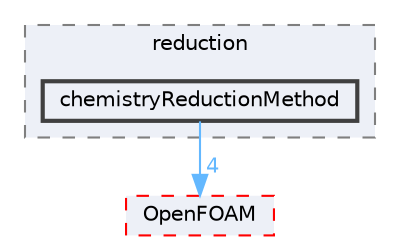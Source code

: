digraph "src/thermophysicalModels/chemistryModel/chemistryModel/TDACChemistryModel/reduction/chemistryReductionMethod"
{
 // LATEX_PDF_SIZE
  bgcolor="transparent";
  edge [fontname=Helvetica,fontsize=10,labelfontname=Helvetica,labelfontsize=10];
  node [fontname=Helvetica,fontsize=10,shape=box,height=0.2,width=0.4];
  compound=true
  subgraph clusterdir_11a35c86249c89795f10656fe50614a9 {
    graph [ bgcolor="#edf0f7", pencolor="grey50", label="reduction", fontname=Helvetica,fontsize=10 style="filled,dashed", URL="dir_11a35c86249c89795f10656fe50614a9.html",tooltip=""]
  dir_ac98b418f6eb9b9c9b4c98898a45b42d [label="chemistryReductionMethod", fillcolor="#edf0f7", color="grey25", style="filled,bold", URL="dir_ac98b418f6eb9b9c9b4c98898a45b42d.html",tooltip=""];
  }
  dir_c5473ff19b20e6ec4dfe5c310b3778a8 [label="OpenFOAM", fillcolor="#edf0f7", color="red", style="filled,dashed", URL="dir_c5473ff19b20e6ec4dfe5c310b3778a8.html",tooltip=""];
  dir_ac98b418f6eb9b9c9b4c98898a45b42d->dir_c5473ff19b20e6ec4dfe5c310b3778a8 [headlabel="4", labeldistance=1.5 headhref="dir_000473_002695.html" href="dir_000473_002695.html" color="steelblue1" fontcolor="steelblue1"];
}
